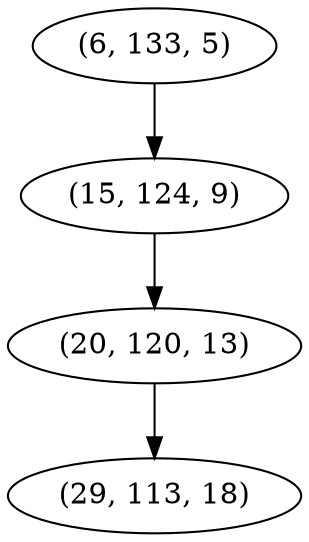 digraph tree {
    "(6, 133, 5)";
    "(15, 124, 9)";
    "(20, 120, 13)";
    "(29, 113, 18)";
    "(6, 133, 5)" -> "(15, 124, 9)";
    "(15, 124, 9)" -> "(20, 120, 13)";
    "(20, 120, 13)" -> "(29, 113, 18)";
}
